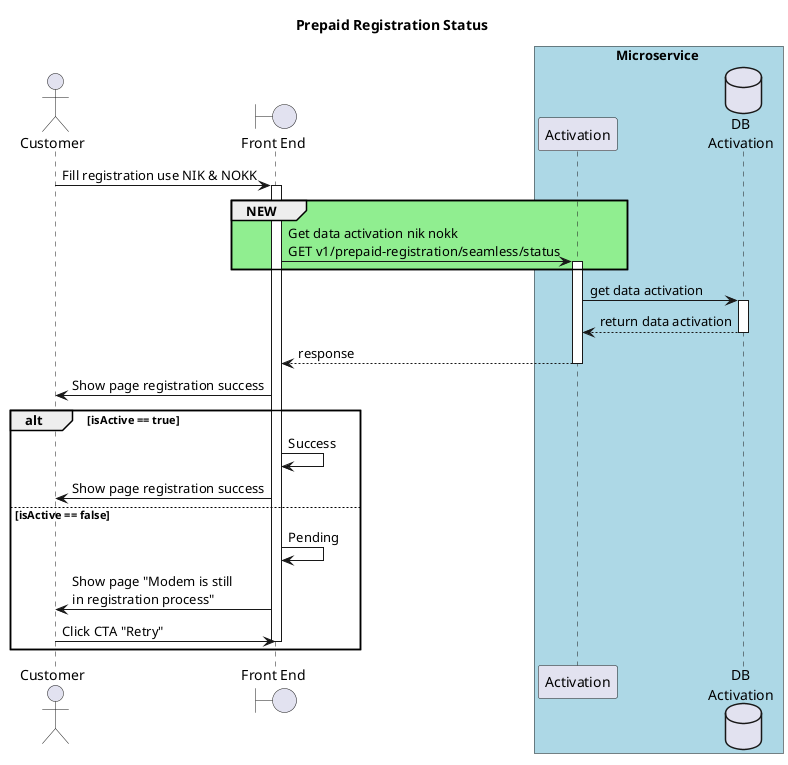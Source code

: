 @startuml show orbit number
title Prepaid Registration Status

actor "Customer" as customer
boundary "Front End" as fe
box Microservice #LightBlue
participant "Activation" as msActivation
database "DB\nActivation" as dbActivation
end box

customer -> fe ++: Fill registration use NIK & NOKK 
group #LightGreen NEW
fe -> msActivation ++ : Get data activation nik nokk \nGET v1/prepaid-registration/seamless/status
end
msActivation -> dbActivation ++: get data activation

dbActivation --> msActivation --: return data activation
msActivation --> fe --: response
fe -> customer : Show page registration success
alt isActive == true
    fe -> fe  : Success
    fe -> customer : Show page registration success
    else isActive == false
    fe -> fe : Pending
    fe -> customer : Show page "Modem is still \nin registration process"
    customer -> fe : Click CTA "Retry"
    deactivate fe
end
@enduml